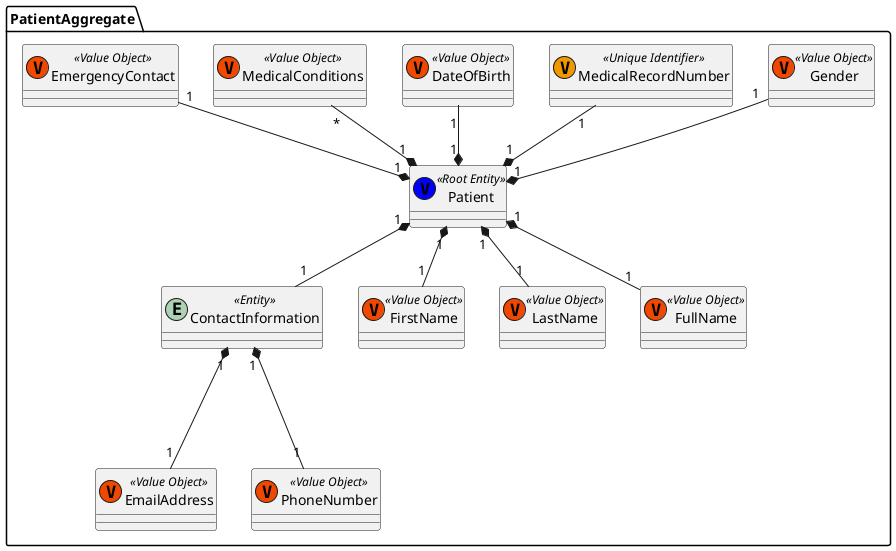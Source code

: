 @startuml


Package PatientAggregate {
    Entity Patient <<(V,#0000FF) Root Entity>>{}

    Class Gender <<(V,#f04800) Value Object>> {}
    Class MedicalRecordNumber <<(V,#f09800) Unique Identifier>> {}
    Class DateOfBirth <<(V,#f04800) Value Object>> {}
    Class MedicalConditions <<(V,#f04800) Value Object>> {}
    Class EmergencyContact <<(V,#f04800) Value Object>> {}
    Class EmailAddress <<(V,#f04800) Value Object>> {}
    Class PhoneNumber <<(V,#f04800) Value Object>> {}



    Entity ContactInformation <<Entity>> {}

    Class FirstName <<(V,#f04800) Value Object>> {}
    Class LastName <<(V,#f04800) Value Object>> {}
    Class FullName <<(V,#f04800) Value Object>> {}

    ContactInformation "1" *--- "1" EmailAddress
    ContactInformation "1" *--- "1" PhoneNumber



    FirstName "1" -up-* "1" Patient
    LastName "1" -up-* "1" Patient
    FullName "1" -up-* "1" Patient
    ContactInformation "1" -up-* "1" Patient
    Gender "1" --* "1" Patient
    MedicalRecordNumber "1" --* "1" Patient
    DateOfBirth "1" --* "1" Patient
    MedicalConditions "*" --* "1" Patient
    EmergencyContact "1" --* "1" Patient

}





@enduml
